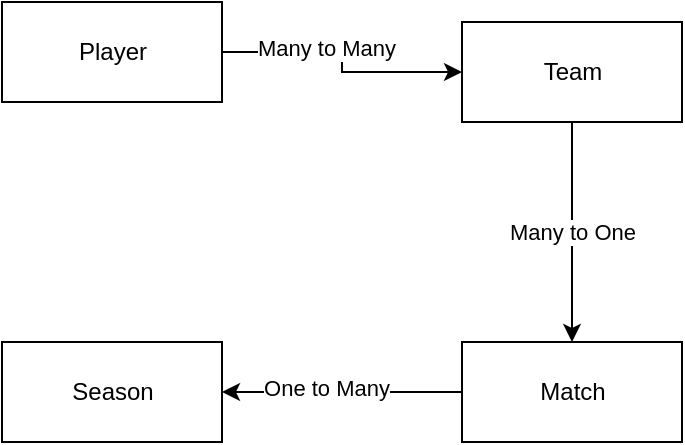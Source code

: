 <mxfile>
    <diagram id="pCcBvhOZ_YBVMCQd3hYq" name="Page-1">
        <mxGraphModel dx="951" dy="680" grid="1" gridSize="10" guides="1" tooltips="1" connect="1" arrows="1" fold="1" page="1" pageScale="1" pageWidth="827" pageHeight="1169" math="0" shadow="0">
            <root>
                <mxCell id="0"/>
                <mxCell id="1" parent="0"/>
                <mxCell id="6" style="edgeStyle=orthogonalEdgeStyle;rounded=0;orthogonalLoop=1;jettySize=auto;html=1;" parent="1" source="2" target="3" edge="1">
                    <mxGeometry relative="1" as="geometry"/>
                </mxCell>
                <mxCell id="12" value="Many to Many" style="edgeLabel;html=1;align=center;verticalAlign=middle;resizable=0;points=[];" parent="6" vertex="1" connectable="0">
                    <mxGeometry x="-0.209" y="2" relative="1" as="geometry">
                        <mxPoint as="offset"/>
                    </mxGeometry>
                </mxCell>
                <mxCell id="2" value="Player" style="html=1;" parent="1" vertex="1">
                    <mxGeometry x="90" y="70" width="110" height="50" as="geometry"/>
                </mxCell>
                <mxCell id="7" style="edgeStyle=orthogonalEdgeStyle;rounded=0;orthogonalLoop=1;jettySize=auto;html=1;" parent="1" source="3" target="5" edge="1">
                    <mxGeometry relative="1" as="geometry"/>
                </mxCell>
                <mxCell id="13" value="Many to One" style="edgeLabel;html=1;align=center;verticalAlign=middle;resizable=0;points=[];" parent="7" vertex="1" connectable="0">
                    <mxGeometry x="-0.01" relative="1" as="geometry">
                        <mxPoint as="offset"/>
                    </mxGeometry>
                </mxCell>
                <mxCell id="3" value="Team" style="html=1;" parent="1" vertex="1">
                    <mxGeometry x="320" y="80" width="110" height="50" as="geometry"/>
                </mxCell>
                <mxCell id="4" value="Season" style="html=1;" parent="1" vertex="1">
                    <mxGeometry x="90" y="240" width="110" height="50" as="geometry"/>
                </mxCell>
                <mxCell id="8" style="edgeStyle=orthogonalEdgeStyle;rounded=0;orthogonalLoop=1;jettySize=auto;html=1;" parent="1" source="5" target="4" edge="1">
                    <mxGeometry relative="1" as="geometry"/>
                </mxCell>
                <mxCell id="10" value="One to Many" style="edgeLabel;html=1;align=center;verticalAlign=middle;resizable=0;points=[];" parent="8" vertex="1" connectable="0">
                    <mxGeometry x="0.143" y="-2" relative="1" as="geometry">
                        <mxPoint as="offset"/>
                    </mxGeometry>
                </mxCell>
                <mxCell id="5" value="Match" style="html=1;" parent="1" vertex="1">
                    <mxGeometry x="320" y="240" width="110" height="50" as="geometry"/>
                </mxCell>
            </root>
        </mxGraphModel>
    </diagram>
</mxfile>